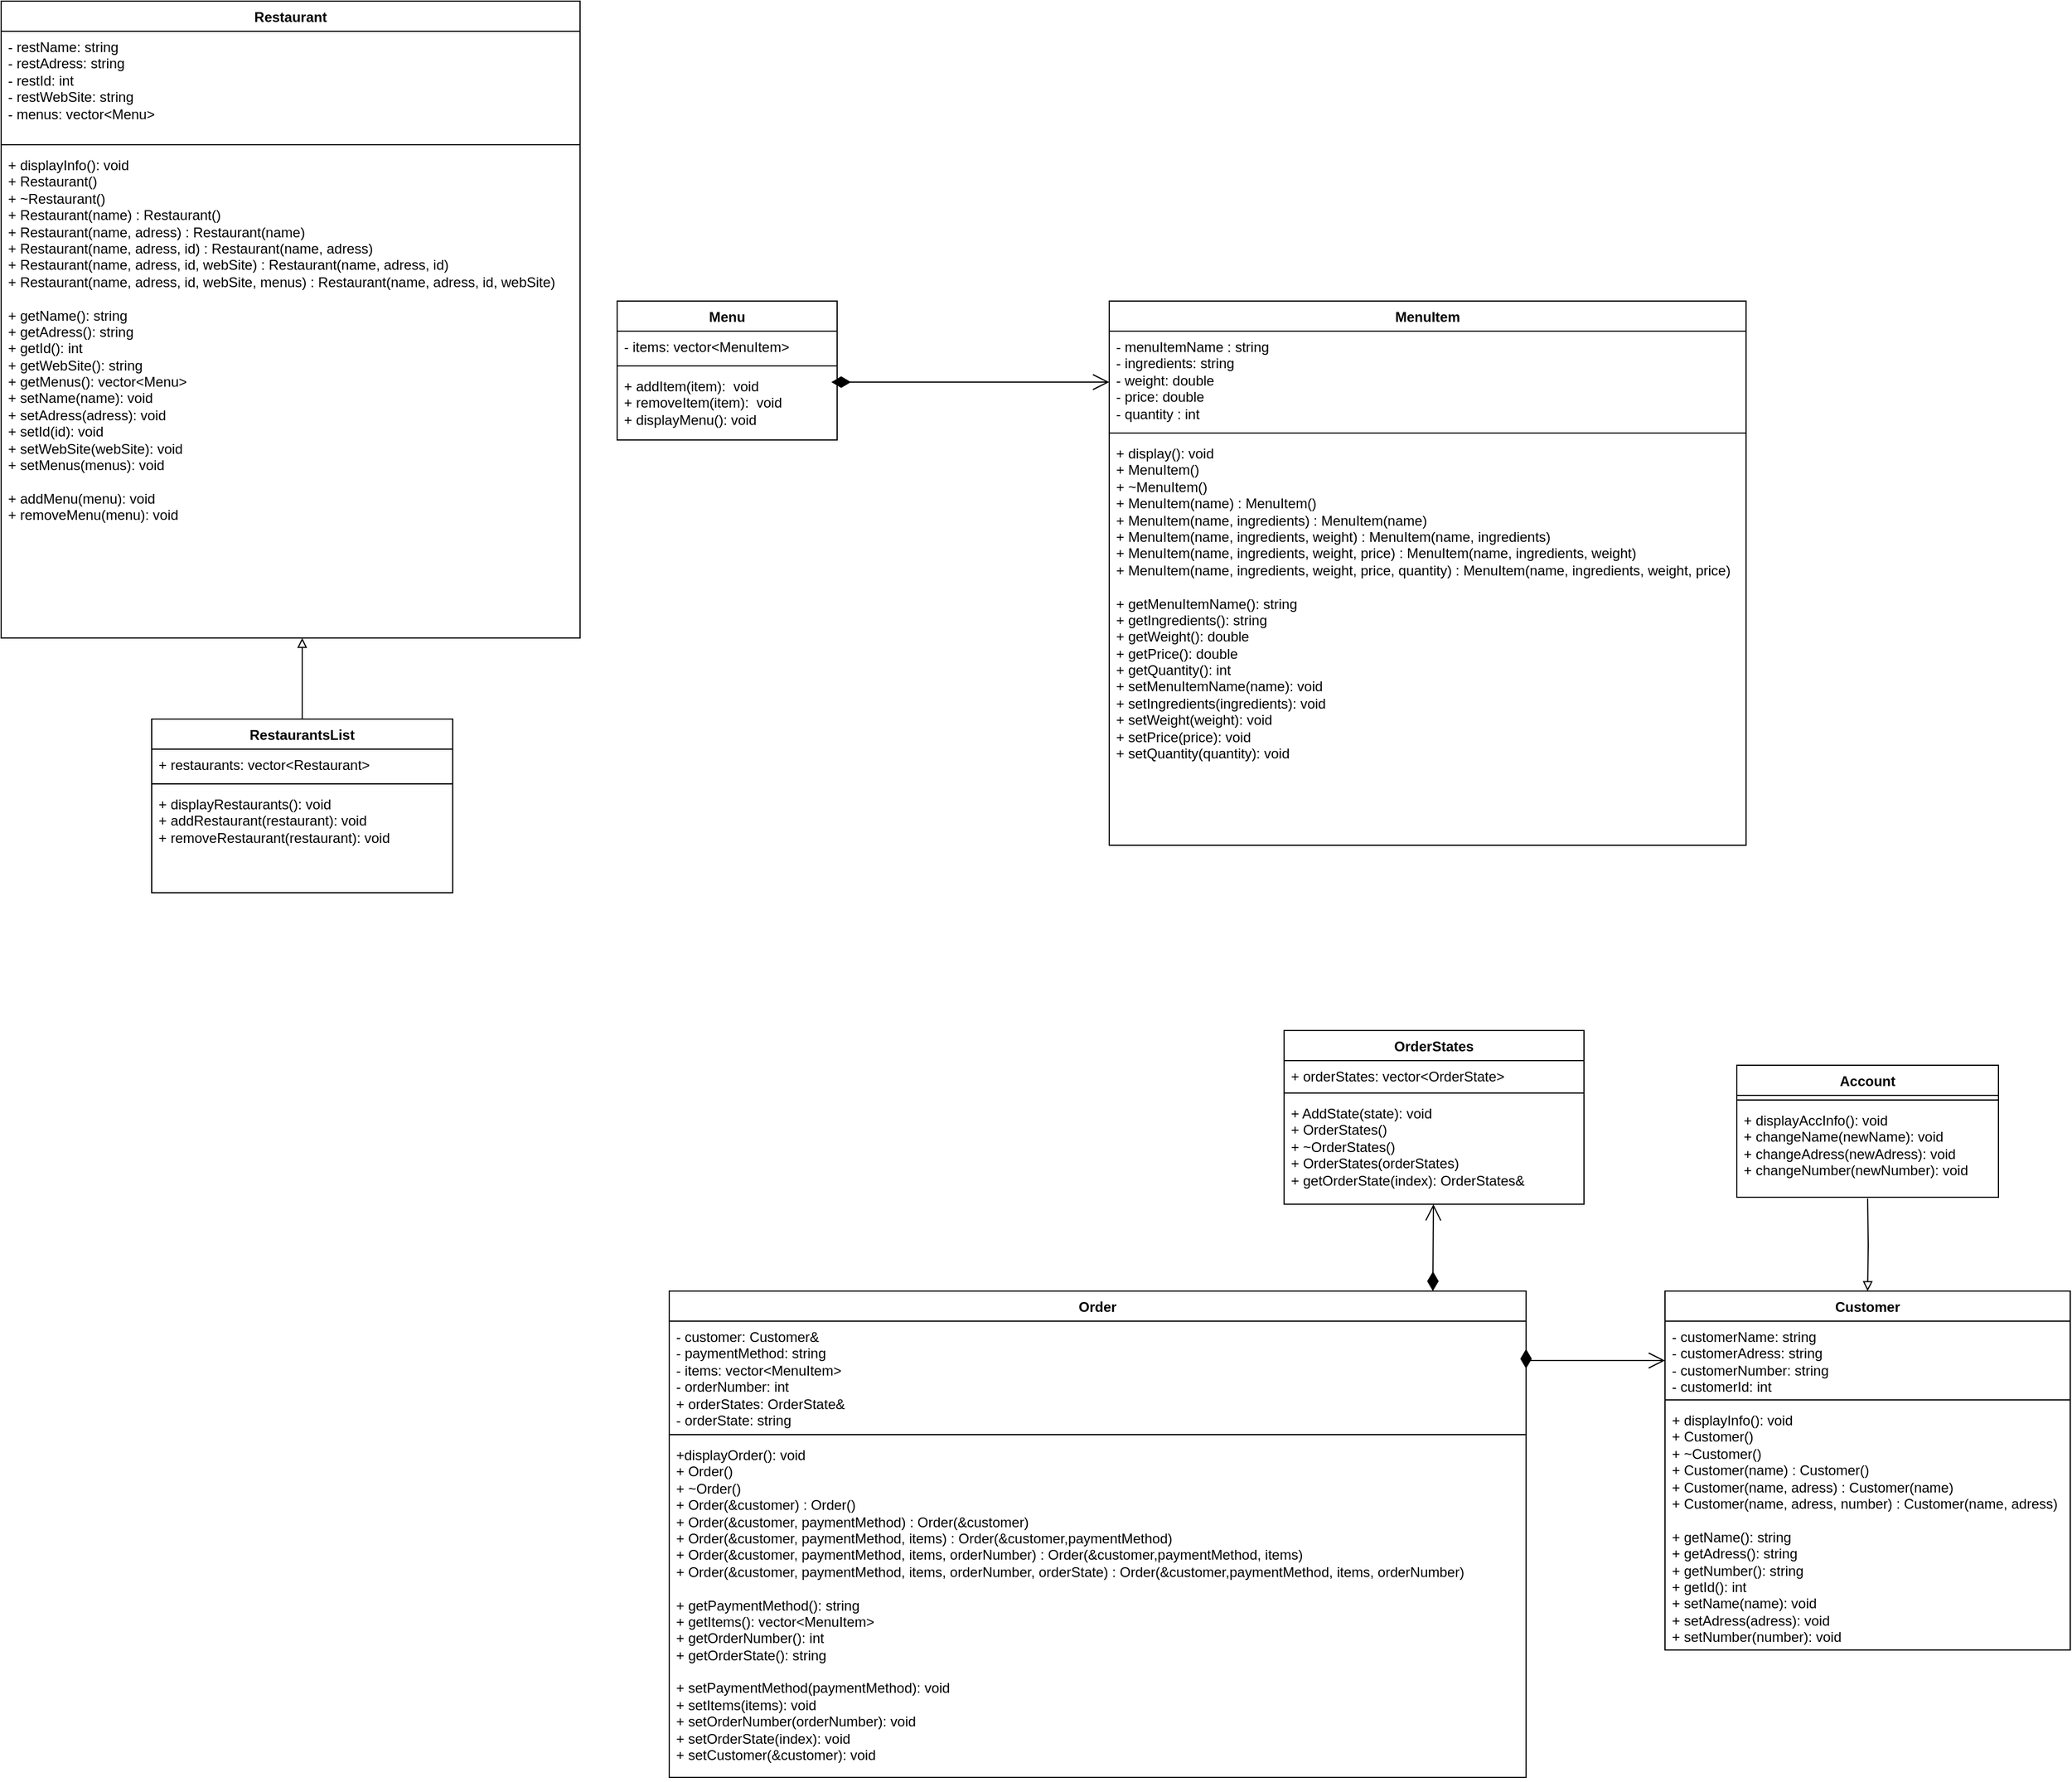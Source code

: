 <mxfile version="23.1.2" type="github">
  <diagram name="Сторінка-1" id="nTbSs-eOX7MSh_iyYzCm">
    <mxGraphModel dx="2261" dy="1949" grid="1" gridSize="10" guides="1" tooltips="1" connect="1" arrows="1" fold="1" page="1" pageScale="1" pageWidth="827" pageHeight="1169" math="0" shadow="0">
      <root>
        <mxCell id="0" />
        <mxCell id="1" parent="0" />
        <mxCell id="OtCIeRJ54kRGpg4Z5k2t-1" value="Customer" style="swimlane;fontStyle=1;align=center;verticalAlign=top;childLayout=stackLayout;horizontal=1;startSize=26;horizontalStack=0;resizeParent=1;resizeParentMax=0;resizeLast=0;collapsible=1;marginBottom=0;whiteSpace=wrap;html=1;" parent="1" vertex="1">
          <mxGeometry x="610" y="-55" width="350" height="310" as="geometry" />
        </mxCell>
        <mxCell id="OtCIeRJ54kRGpg4Z5k2t-2" value="- customerName: string&lt;br&gt;- customerAdress: string&lt;br&gt;- customerNumber: string&lt;br&gt;- customerId: int" style="text;strokeColor=none;fillColor=none;align=left;verticalAlign=top;spacingLeft=4;spacingRight=4;overflow=hidden;rotatable=0;points=[[0,0.5],[1,0.5]];portConstraint=eastwest;whiteSpace=wrap;html=1;" parent="OtCIeRJ54kRGpg4Z5k2t-1" vertex="1">
          <mxGeometry y="26" width="350" height="64" as="geometry" />
        </mxCell>
        <mxCell id="OtCIeRJ54kRGpg4Z5k2t-3" value="" style="line;strokeWidth=1;fillColor=none;align=left;verticalAlign=middle;spacingTop=-1;spacingLeft=3;spacingRight=3;rotatable=0;labelPosition=right;points=[];portConstraint=eastwest;strokeColor=inherit;" parent="OtCIeRJ54kRGpg4Z5k2t-1" vertex="1">
          <mxGeometry y="90" width="350" height="8" as="geometry" />
        </mxCell>
        <mxCell id="OtCIeRJ54kRGpg4Z5k2t-4" value="+ displayInfo(): void&lt;br&gt;+ Customer()&lt;br&gt;+ ~Customer()&lt;br&gt;+ Customer(name) : Customer()&lt;br&gt;+ Customer(name, adress) : Customer(name)&lt;br&gt;+ Customer(name, adress, number) : Customer(name, adress)&lt;br style=&quot;border-color: var(--border-color);&quot;&gt;&lt;br&gt;+ getName(): string&lt;br&gt;+ getAdress(): string&lt;br&gt;+ getNumber(): string&lt;br&gt;+ getId(): int&lt;br&gt;+ setName(name): void&lt;br style=&quot;border-color: var(--border-color);&quot;&gt;+ setAdress(adress): void&lt;br style=&quot;border-color: var(--border-color);&quot;&gt;+ setNumber(number): void" style="text;strokeColor=none;fillColor=none;align=left;verticalAlign=top;spacingLeft=4;spacingRight=4;overflow=hidden;rotatable=0;points=[[0,0.5],[1,0.5]];portConstraint=eastwest;whiteSpace=wrap;html=1;" parent="OtCIeRJ54kRGpg4Z5k2t-1" vertex="1">
          <mxGeometry y="98" width="350" height="212" as="geometry" />
        </mxCell>
        <mxCell id="OtCIeRJ54kRGpg4Z5k2t-5" value="MenuItem" style="swimlane;fontStyle=1;align=center;verticalAlign=top;childLayout=stackLayout;horizontal=1;startSize=26;horizontalStack=0;resizeParent=1;resizeParentMax=0;resizeLast=0;collapsible=1;marginBottom=0;whiteSpace=wrap;html=1;" parent="1" vertex="1">
          <mxGeometry x="130" y="-910" width="550" height="470" as="geometry" />
        </mxCell>
        <mxCell id="OtCIeRJ54kRGpg4Z5k2t-6" value="- menuItemName : string&lt;br&gt;- ingredients: string&amp;nbsp;&lt;br&gt;- weight: double&lt;br&gt;- price: double&lt;br&gt;- quantity : int" style="text;strokeColor=none;fillColor=none;align=left;verticalAlign=top;spacingLeft=4;spacingRight=4;overflow=hidden;rotatable=0;points=[[0,0.5],[1,0.5]];portConstraint=eastwest;whiteSpace=wrap;html=1;" parent="OtCIeRJ54kRGpg4Z5k2t-5" vertex="1">
          <mxGeometry y="26" width="550" height="84" as="geometry" />
        </mxCell>
        <mxCell id="OtCIeRJ54kRGpg4Z5k2t-7" value="" style="line;strokeWidth=1;fillColor=none;align=left;verticalAlign=middle;spacingTop=-1;spacingLeft=3;spacingRight=3;rotatable=0;labelPosition=right;points=[];portConstraint=eastwest;strokeColor=inherit;" parent="OtCIeRJ54kRGpg4Z5k2t-5" vertex="1">
          <mxGeometry y="110" width="550" height="8" as="geometry" />
        </mxCell>
        <mxCell id="OtCIeRJ54kRGpg4Z5k2t-8" value="+ display(): void&lt;br&gt;+ MenuItem()&lt;br&gt;+ ~MenuItem()&lt;br&gt;+ MenuItem(name) : MenuItem()&lt;br&gt;+ MenuItem(name, ingredients) : MenuItem(name)&lt;br&gt;+ MenuItem(name, ingredients, weight) : MenuItem(name, ingredients)&lt;br&gt;+ MenuItem(name, ingredients, weight, price) : MenuItem(name, ingredients, weight)&lt;br&gt;+ MenuItem(name, ingredients, weight, price, quantity) : MenuItem(name, ingredients, weight, price)&lt;br&gt;&lt;br&gt;+ getMenuItemName(): string&lt;br&gt;+ getIngredients(): string&lt;br&gt;+ getWeight(): double&lt;br&gt;+ getPrice(): double&lt;br&gt;+ getQuantity(): int&lt;br&gt;+ setMenuItemName(name): void&lt;br style=&quot;border-color: var(--border-color);&quot;&gt;+ setIngredients(ingredients): void&lt;br style=&quot;border-color: var(--border-color);&quot;&gt;+ setWeight(weight): void&lt;br style=&quot;border-color: var(--border-color);&quot;&gt;+ setPrice(price): void&lt;br style=&quot;border-color: var(--border-color);&quot;&gt;+ setQuantity(quantity): void" style="text;strokeColor=none;fillColor=none;align=left;verticalAlign=top;spacingLeft=4;spacingRight=4;overflow=hidden;rotatable=0;points=[[0,0.5],[1,0.5]];portConstraint=eastwest;whiteSpace=wrap;html=1;" parent="OtCIeRJ54kRGpg4Z5k2t-5" vertex="1">
          <mxGeometry y="118" width="550" height="352" as="geometry" />
        </mxCell>
        <mxCell id="OtCIeRJ54kRGpg4Z5k2t-9" value="Menu" style="swimlane;fontStyle=1;align=center;verticalAlign=top;childLayout=stackLayout;horizontal=1;startSize=26;horizontalStack=0;resizeParent=1;resizeParentMax=0;resizeLast=0;collapsible=1;marginBottom=0;whiteSpace=wrap;html=1;" parent="1" vertex="1">
          <mxGeometry x="-295" y="-910" width="190" height="120" as="geometry" />
        </mxCell>
        <mxCell id="OtCIeRJ54kRGpg4Z5k2t-10" value="- items: vector&amp;lt;MenuItem&amp;gt;" style="text;strokeColor=none;fillColor=none;align=left;verticalAlign=top;spacingLeft=4;spacingRight=4;overflow=hidden;rotatable=0;points=[[0,0.5],[1,0.5]];portConstraint=eastwest;whiteSpace=wrap;html=1;" parent="OtCIeRJ54kRGpg4Z5k2t-9" vertex="1">
          <mxGeometry y="26" width="190" height="26" as="geometry" />
        </mxCell>
        <mxCell id="OtCIeRJ54kRGpg4Z5k2t-11" value="" style="line;strokeWidth=1;fillColor=none;align=left;verticalAlign=middle;spacingTop=-1;spacingLeft=3;spacingRight=3;rotatable=0;labelPosition=right;points=[];portConstraint=eastwest;strokeColor=inherit;" parent="OtCIeRJ54kRGpg4Z5k2t-9" vertex="1">
          <mxGeometry y="52" width="190" height="8" as="geometry" />
        </mxCell>
        <mxCell id="OtCIeRJ54kRGpg4Z5k2t-24" value="" style="endArrow=open;html=1;endSize=12;startArrow=diamondThin;startSize=14;startFill=1;edgeStyle=orthogonalEdgeStyle;align=left;verticalAlign=bottom;rounded=0;" parent="OtCIeRJ54kRGpg4Z5k2t-9" edge="1">
          <mxGeometry x="-1" y="3" relative="1" as="geometry">
            <mxPoint x="185" y="70" as="sourcePoint" />
            <mxPoint x="425" y="70" as="targetPoint" />
            <Array as="points">
              <mxPoint x="425" y="70" />
            </Array>
          </mxGeometry>
        </mxCell>
        <mxCell id="OtCIeRJ54kRGpg4Z5k2t-12" value="+ addItem(item):&amp;nbsp; void&lt;br&gt;+ removeItem(item):&amp;nbsp; void&lt;br&gt;+ displayMenu(): void" style="text;strokeColor=none;fillColor=none;align=left;verticalAlign=top;spacingLeft=4;spacingRight=4;overflow=hidden;rotatable=0;points=[[0,0.5],[1,0.5]];portConstraint=eastwest;whiteSpace=wrap;html=1;" parent="OtCIeRJ54kRGpg4Z5k2t-9" vertex="1">
          <mxGeometry y="60" width="190" height="60" as="geometry" />
        </mxCell>
        <mxCell id="OtCIeRJ54kRGpg4Z5k2t-18" value="Order" style="swimlane;fontStyle=1;align=center;verticalAlign=top;childLayout=stackLayout;horizontal=1;startSize=26;horizontalStack=0;resizeParent=1;resizeParentMax=0;resizeLast=0;collapsible=1;marginBottom=0;whiteSpace=wrap;html=1;" parent="1" vertex="1">
          <mxGeometry x="-250" y="-55" width="740" height="420" as="geometry" />
        </mxCell>
        <mxCell id="OtCIeRJ54kRGpg4Z5k2t-19" value="-&amp;nbsp;customer: Customer&amp;amp;&lt;br&gt;- paymentMethod: string&lt;br&gt;- items: vector&amp;lt;MenuItem&amp;gt;&lt;br&gt;- orderNumber: int&lt;br&gt;+ orderStates: OrderState&amp;amp;&lt;br&gt;- orderState: string" style="text;strokeColor=none;fillColor=none;align=left;verticalAlign=top;spacingLeft=4;spacingRight=4;overflow=hidden;rotatable=0;points=[[0,0.5],[1,0.5]];portConstraint=eastwest;whiteSpace=wrap;html=1;" parent="OtCIeRJ54kRGpg4Z5k2t-18" vertex="1">
          <mxGeometry y="26" width="740" height="94" as="geometry" />
        </mxCell>
        <mxCell id="OtCIeRJ54kRGpg4Z5k2t-20" value="" style="line;strokeWidth=1;fillColor=none;align=left;verticalAlign=middle;spacingTop=-1;spacingLeft=3;spacingRight=3;rotatable=0;labelPosition=right;points=[];portConstraint=eastwest;strokeColor=inherit;" parent="OtCIeRJ54kRGpg4Z5k2t-18" vertex="1">
          <mxGeometry y="120" width="740" height="8" as="geometry" />
        </mxCell>
        <mxCell id="OtCIeRJ54kRGpg4Z5k2t-21" value="+displayOrder(): void&lt;br&gt;+ Order()&lt;br&gt;+ ~Order()&lt;br&gt;+ Order(&amp;amp;customer) : Order()&lt;br&gt;+ Order(&amp;amp;customer, paymentMethod) : Order(&amp;amp;customer)&lt;br&gt;+ Order(&amp;amp;customer, paymentMethod, items) : Order(&amp;amp;customer,paymentMethod)&lt;br&gt;+ Order(&amp;amp;customer, paymentMethod, items, orderNumber) : Order(&amp;amp;customer,paymentMethod, items)&lt;br&gt;+ Order(&amp;amp;customer, paymentMethod, items, orderNumber, orderState) : Order(&amp;amp;customer,paymentMethod, items, orderNumber)&lt;br&gt;&lt;br&gt;+ getPaymentMethod(): string&lt;br&gt;+ getItems(): vector&amp;lt;MenuItem&amp;gt;&lt;br&gt;+ getOrderNumber(): int&lt;br&gt;+ getOrderState(): string&lt;br&gt;&lt;br&gt;+ setPaymentMethod(paymentMethod): void&lt;br style=&quot;border-color: var(--border-color);&quot;&gt;+ setItems(items): void&lt;br style=&quot;border-color: var(--border-color);&quot;&gt;+ setOrderNumber(orderNumber): void&lt;br style=&quot;border-color: var(--border-color);&quot;&gt;+ setOrderState(index): void&lt;br&gt;+ setCustomer(&amp;amp;customer): void" style="text;strokeColor=none;fillColor=none;align=left;verticalAlign=top;spacingLeft=4;spacingRight=4;overflow=hidden;rotatable=0;points=[[0,0.5],[1,0.5]];portConstraint=eastwest;whiteSpace=wrap;html=1;" parent="OtCIeRJ54kRGpg4Z5k2t-18" vertex="1">
          <mxGeometry y="128" width="740" height="292" as="geometry" />
        </mxCell>
        <mxCell id="OtCIeRJ54kRGpg4Z5k2t-23" value="" style="endArrow=open;html=1;endSize=12;startArrow=diamondThin;startSize=14;startFill=1;edgeStyle=orthogonalEdgeStyle;align=left;verticalAlign=bottom;rounded=0;" parent="1" edge="1">
          <mxGeometry x="-1" y="3" relative="1" as="geometry">
            <mxPoint x="490" y="-5" as="sourcePoint" />
            <mxPoint x="610" y="5" as="targetPoint" />
            <Array as="points">
              <mxPoint x="490" y="5" />
            </Array>
          </mxGeometry>
        </mxCell>
        <mxCell id="OtCIeRJ54kRGpg4Z5k2t-29" value="OrderStates" style="swimlane;fontStyle=1;align=center;verticalAlign=top;childLayout=stackLayout;horizontal=1;startSize=26;horizontalStack=0;resizeParent=1;resizeParentMax=0;resizeLast=0;collapsible=1;marginBottom=0;whiteSpace=wrap;html=1;" parent="1" vertex="1">
          <mxGeometry x="281" y="-280" width="259" height="150" as="geometry" />
        </mxCell>
        <mxCell id="OtCIeRJ54kRGpg4Z5k2t-30" value="+ orderStates: vector&amp;lt;OrderState&amp;gt;&amp;nbsp;" style="text;strokeColor=none;fillColor=none;align=left;verticalAlign=top;spacingLeft=4;spacingRight=4;overflow=hidden;rotatable=0;points=[[0,0.5],[1,0.5]];portConstraint=eastwest;whiteSpace=wrap;html=1;" parent="OtCIeRJ54kRGpg4Z5k2t-29" vertex="1">
          <mxGeometry y="26" width="259" height="24" as="geometry" />
        </mxCell>
        <mxCell id="OtCIeRJ54kRGpg4Z5k2t-31" value="" style="line;strokeWidth=1;fillColor=none;align=left;verticalAlign=middle;spacingTop=-1;spacingLeft=3;spacingRight=3;rotatable=0;labelPosition=right;points=[];portConstraint=eastwest;strokeColor=inherit;" parent="OtCIeRJ54kRGpg4Z5k2t-29" vertex="1">
          <mxGeometry y="50" width="259" height="8" as="geometry" />
        </mxCell>
        <mxCell id="OtCIeRJ54kRGpg4Z5k2t-32" value="+ AddState(state): void&lt;br&gt;+ OrderStates()&lt;br&gt;+ ~OrderStates()&lt;br style=&quot;border-color: var(--border-color);&quot;&gt;+ OrderStates(orderStates)&lt;br&gt;+ getOrderState(index): OrderStates&amp;amp;&amp;nbsp;" style="text;strokeColor=none;fillColor=none;align=left;verticalAlign=top;spacingLeft=4;spacingRight=4;overflow=hidden;rotatable=0;points=[[0,0.5],[1,0.5]];portConstraint=eastwest;whiteSpace=wrap;html=1;" parent="OtCIeRJ54kRGpg4Z5k2t-29" vertex="1">
          <mxGeometry y="58" width="259" height="92" as="geometry" />
        </mxCell>
        <mxCell id="OtCIeRJ54kRGpg4Z5k2t-33" value="" style="endArrow=open;html=1;endSize=12;startArrow=diamondThin;startSize=14;startFill=1;edgeStyle=orthogonalEdgeStyle;align=left;verticalAlign=bottom;rounded=0;entryX=0.498;entryY=1;entryDx=0;entryDy=0;entryPerimeter=0;" parent="1" edge="1" target="OtCIeRJ54kRGpg4Z5k2t-32">
          <mxGeometry x="-1" y="3" relative="1" as="geometry">
            <mxPoint x="409.5" y="-55" as="sourcePoint" />
            <mxPoint x="410" y="-105" as="targetPoint" />
            <Array as="points" />
          </mxGeometry>
        </mxCell>
        <mxCell id="OtCIeRJ54kRGpg4Z5k2t-38" style="edgeStyle=orthogonalEdgeStyle;rounded=0;orthogonalLoop=1;jettySize=auto;html=1;entryX=0.5;entryY=0;entryDx=0;entryDy=0;endArrow=block;endFill=0;" parent="1" target="OtCIeRJ54kRGpg4Z5k2t-1" edge="1">
          <mxGeometry relative="1" as="geometry">
            <mxPoint x="785" y="-135" as="sourcePoint" />
          </mxGeometry>
        </mxCell>
        <mxCell id="Xwp7wJV6A2e9DXdXFIzc-1" style="edgeStyle=orthogonalEdgeStyle;rounded=0;orthogonalLoop=1;jettySize=auto;html=1;endArrow=block;endFill=0;entryX=0.5;entryY=1.019;entryDx=0;entryDy=0;entryPerimeter=0;" edge="1" parent="1" source="OtCIeRJ54kRGpg4Z5k2t-44">
          <mxGeometry relative="1" as="geometry">
            <mxPoint x="-567" y="-619.002" as="targetPoint" />
            <Array as="points">
              <mxPoint x="-567" y="-582.08" />
              <mxPoint x="-567" y="-582.08" />
            </Array>
          </mxGeometry>
        </mxCell>
        <mxCell id="OtCIeRJ54kRGpg4Z5k2t-44" value="RestaurantsList" style="swimlane;fontStyle=1;align=center;verticalAlign=top;childLayout=stackLayout;horizontal=1;startSize=26;horizontalStack=0;resizeParent=1;resizeParentMax=0;resizeLast=0;collapsible=1;marginBottom=0;whiteSpace=wrap;html=1;" parent="1" vertex="1">
          <mxGeometry x="-697" y="-549" width="260" height="150" as="geometry" />
        </mxCell>
        <mxCell id="OtCIeRJ54kRGpg4Z5k2t-45" value="+ restaurants: vector&amp;lt;Restaurant&amp;gt;" style="text;strokeColor=none;fillColor=none;align=left;verticalAlign=top;spacingLeft=4;spacingRight=4;overflow=hidden;rotatable=0;points=[[0,0.5],[1,0.5]];portConstraint=eastwest;whiteSpace=wrap;html=1;" parent="OtCIeRJ54kRGpg4Z5k2t-44" vertex="1">
          <mxGeometry y="26" width="260" height="26" as="geometry" />
        </mxCell>
        <mxCell id="OtCIeRJ54kRGpg4Z5k2t-46" value="" style="line;strokeWidth=1;fillColor=none;align=left;verticalAlign=middle;spacingTop=-1;spacingLeft=3;spacingRight=3;rotatable=0;labelPosition=right;points=[];portConstraint=eastwest;strokeColor=inherit;" parent="OtCIeRJ54kRGpg4Z5k2t-44" vertex="1">
          <mxGeometry y="52" width="260" height="8" as="geometry" />
        </mxCell>
        <mxCell id="OtCIeRJ54kRGpg4Z5k2t-47" value="+ displayRestaurants(): void&lt;br&gt;+ addRestaurant(restaurant): void&lt;br&gt;+ removeRestaurant(restaurant): void" style="text;strokeColor=none;fillColor=none;align=left;verticalAlign=top;spacingLeft=4;spacingRight=4;overflow=hidden;rotatable=0;points=[[0,0.5],[1,0.5]];portConstraint=eastwest;whiteSpace=wrap;html=1;" parent="OtCIeRJ54kRGpg4Z5k2t-44" vertex="1">
          <mxGeometry y="60" width="260" height="90" as="geometry" />
        </mxCell>
        <mxCell id="Xwp7wJV6A2e9DXdXFIzc-5" value="Restaurant" style="swimlane;fontStyle=1;align=center;verticalAlign=top;childLayout=stackLayout;horizontal=1;startSize=26;horizontalStack=0;resizeParent=1;resizeParentMax=0;resizeLast=0;collapsible=1;marginBottom=0;whiteSpace=wrap;html=1;" vertex="1" parent="1">
          <mxGeometry x="-827" y="-1169" width="500" height="550" as="geometry" />
        </mxCell>
        <mxCell id="Xwp7wJV6A2e9DXdXFIzc-6" value="- restName: string&lt;br style=&quot;border-color: var(--border-color);&quot;&gt;- restAdress: string&lt;br style=&quot;border-color: var(--border-color);&quot;&gt;- restId: int&lt;br style=&quot;border-color: var(--border-color);&quot;&gt;- restWebSite: string&lt;br style=&quot;border-color: var(--border-color);&quot;&gt;- menus: vector&amp;lt;Menu&amp;gt;&amp;nbsp;" style="text;strokeColor=none;fillColor=none;align=left;verticalAlign=top;spacingLeft=4;spacingRight=4;overflow=hidden;rotatable=0;points=[[0,0.5],[1,0.5]];portConstraint=eastwest;whiteSpace=wrap;html=1;" vertex="1" parent="Xwp7wJV6A2e9DXdXFIzc-5">
          <mxGeometry y="26" width="500" height="94" as="geometry" />
        </mxCell>
        <mxCell id="Xwp7wJV6A2e9DXdXFIzc-7" value="" style="line;strokeWidth=1;fillColor=none;align=left;verticalAlign=middle;spacingTop=-1;spacingLeft=3;spacingRight=3;rotatable=0;labelPosition=right;points=[];portConstraint=eastwest;strokeColor=inherit;" vertex="1" parent="Xwp7wJV6A2e9DXdXFIzc-5">
          <mxGeometry y="120" width="500" height="8" as="geometry" />
        </mxCell>
        <mxCell id="Xwp7wJV6A2e9DXdXFIzc-8" value="+ displayInfo(): void&lt;br&gt;+ Restaurant()&lt;br&gt;+ ~Restaurant()&lt;br&gt;+ Restaurant(name) : Restaurant()&lt;br&gt;+ Restaurant(name, adress) : Restaurant(name)&lt;br&gt;+ Restaurant(name, adress, id) : Restaurant(name, adress)&lt;br&gt;+ Restaurant(name, adress, id, webSite) : Restaurant(name, adress, id)&lt;br&gt;+ Restaurant(name, adress, id, webSite, menus) : Restaurant(name, adress, id, webSite)&lt;br&gt;&lt;br&gt;+ getName(): string&lt;br&gt;+ getAdress(): string&lt;br&gt;+ getId(): int&lt;br&gt;+ getWebSite(): string&lt;br&gt;+ getMenus(): vector&amp;lt;Menu&amp;gt;&lt;br&gt;+ setName(name): void&lt;br style=&quot;border-color: var(--border-color);&quot;&gt;+ setAdress(adress): void&lt;br style=&quot;border-color: var(--border-color);&quot;&gt;+ setId(id): void&lt;br style=&quot;border-color: var(--border-color);&quot;&gt;+ setWebSite(webSite): void&lt;br style=&quot;border-color: var(--border-color);&quot;&gt;+ setMenus(menus): void&lt;br&gt;&lt;br&gt;+ addMenu(menu): void&lt;br&gt;+ removeMenu(menu): void" style="text;strokeColor=none;fillColor=none;align=left;verticalAlign=top;spacingLeft=4;spacingRight=4;overflow=hidden;rotatable=0;points=[[0,0.5],[1,0.5]];portConstraint=eastwest;whiteSpace=wrap;html=1;" vertex="1" parent="Xwp7wJV6A2e9DXdXFIzc-5">
          <mxGeometry y="128" width="500" height="422" as="geometry" />
        </mxCell>
        <mxCell id="Xwp7wJV6A2e9DXdXFIzc-10" value="Account" style="swimlane;fontStyle=1;align=center;verticalAlign=top;childLayout=stackLayout;horizontal=1;startSize=26;horizontalStack=0;resizeParent=1;resizeParentMax=0;resizeLast=0;collapsible=1;marginBottom=0;whiteSpace=wrap;html=1;" vertex="1" parent="1">
          <mxGeometry x="672" y="-250" width="226" height="114" as="geometry" />
        </mxCell>
        <mxCell id="Xwp7wJV6A2e9DXdXFIzc-12" value="" style="line;strokeWidth=1;fillColor=none;align=left;verticalAlign=middle;spacingTop=-1;spacingLeft=3;spacingRight=3;rotatable=0;labelPosition=right;points=[];portConstraint=eastwest;strokeColor=inherit;" vertex="1" parent="Xwp7wJV6A2e9DXdXFIzc-10">
          <mxGeometry y="26" width="226" height="8" as="geometry" />
        </mxCell>
        <mxCell id="Xwp7wJV6A2e9DXdXFIzc-13" value="+ displayAccInfo(): void&lt;br style=&quot;border-color: var(--border-color);&quot;&gt;+ changeName(newName): void&lt;br style=&quot;border-color: var(--border-color);&quot;&gt;+ changeAdress(newAdress): void&lt;br style=&quot;border-color: var(--border-color);&quot;&gt;+ changeNumber(newNumber): void" style="text;strokeColor=none;fillColor=none;align=left;verticalAlign=top;spacingLeft=4;spacingRight=4;overflow=hidden;rotatable=0;points=[[0,0.5],[1,0.5]];portConstraint=eastwest;whiteSpace=wrap;html=1;" vertex="1" parent="Xwp7wJV6A2e9DXdXFIzc-10">
          <mxGeometry y="34" width="226" height="80" as="geometry" />
        </mxCell>
      </root>
    </mxGraphModel>
  </diagram>
</mxfile>
